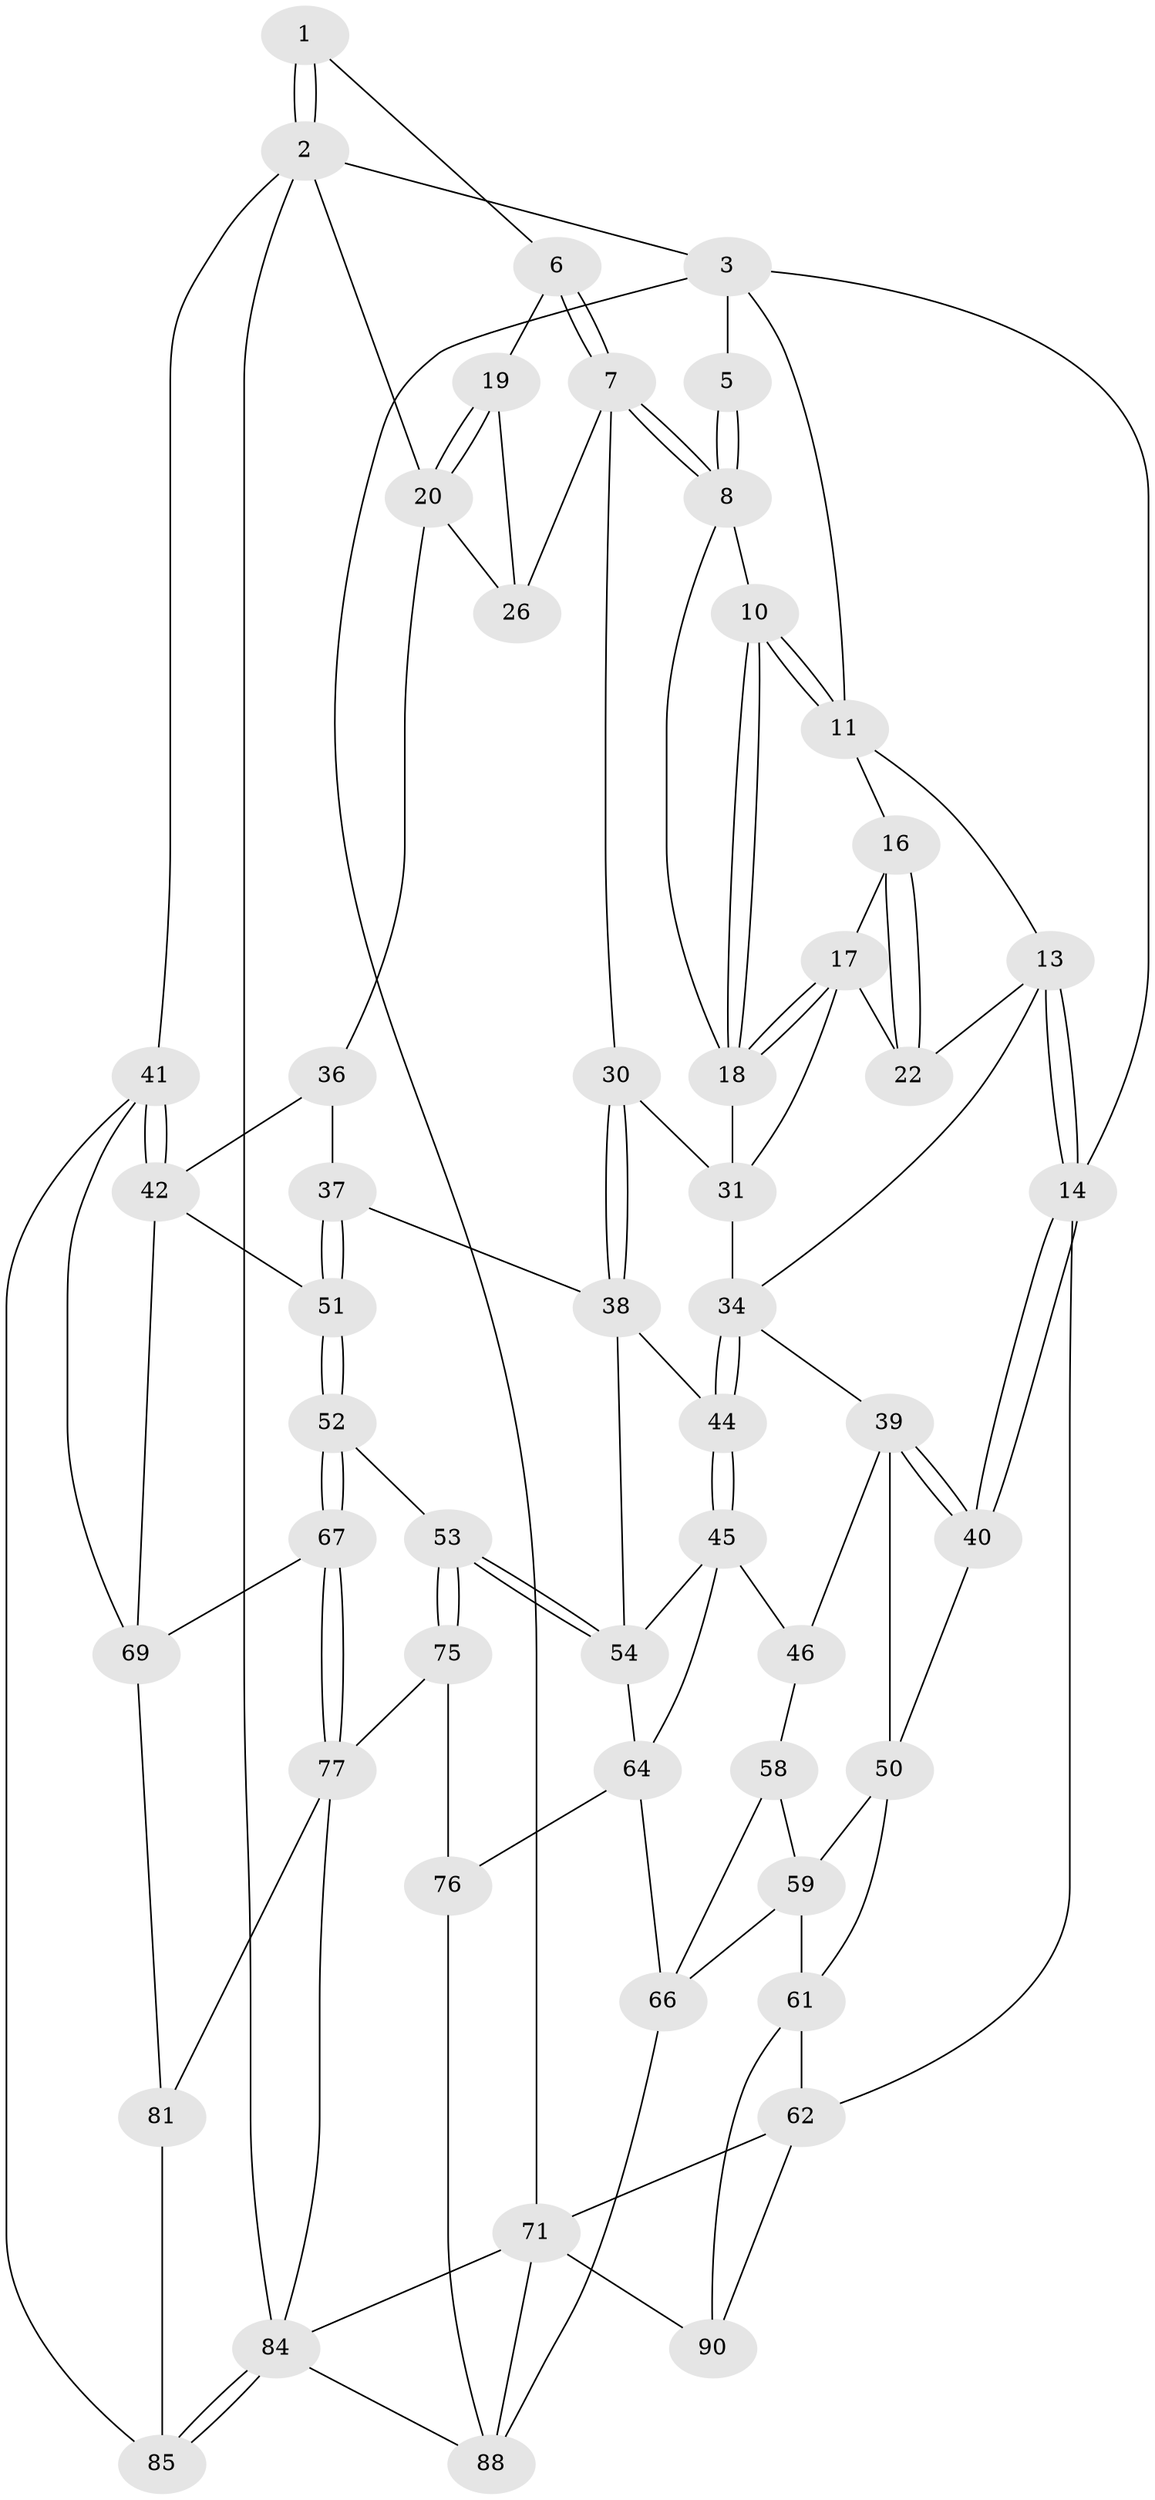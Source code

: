 // Generated by graph-tools (version 1.1) at 2025/52/02/27/25 19:52:39]
// undirected, 53 vertices, 118 edges
graph export_dot {
graph [start="1"]
  node [color=gray90,style=filled];
  1 [pos="+0.8630913685125244+0"];
  2 [pos="+1+0",super="+21"];
  3 [pos="+0+0",super="+4"];
  5 [pos="+0.6431488755576632+0"];
  6 [pos="+0.8632993059312896+0.1050069569507003"];
  7 [pos="+0.6479154507546866+0.17114369217878375",super="+27"];
  8 [pos="+0.6046644133485701+0.05013387230690456",super="+9"];
  10 [pos="+0.3918282770981491+0.10060956494121398"];
  11 [pos="+0.10821567642648895+0",super="+12"];
  13 [pos="+0.13013227977302164+0.09072937137045245",super="+23"];
  14 [pos="+0+0.35972343185875355",super="+15"];
  16 [pos="+0.2353509861164157+0.13819929471502945"];
  17 [pos="+0.3542456436634281+0.17914935025159295",super="+33"];
  18 [pos="+0.3774898604579698+0.14134209216649082",super="+24"];
  19 [pos="+0.8755110026262368+0.11612848893391112",super="+25"];
  20 [pos="+1+0.18724580307019928",super="+28"];
  22 [pos="+0.22566266469650634+0.22498869399170252"];
  26 [pos="+0.7094048232222254+0.19963404343199773",super="+29"];
  30 [pos="+0.6136100894149344+0.2877046642682921"];
  31 [pos="+0.5865923921969564+0.29009106159040327",super="+32"];
  34 [pos="+0.32027291197225893+0.4177966481591045",super="+35"];
  36 [pos="+0.8685731912923201+0.37690235667991484"];
  37 [pos="+0.6712887709219802+0.3847816914476454"];
  38 [pos="+0.6504025197240931+0.3591861264268549",super="+49"];
  39 [pos="+0.1201890822590225+0.33142828040295735",super="+48"];
  40 [pos="+0+0.363233592318841"];
  41 [pos="+1+0.5478282325236461",super="+83"];
  42 [pos="+0.9859532260406818+0.54096961814908",super="+43"];
  44 [pos="+0.32086631695902007+0.424053611102609"];
  45 [pos="+0.2994586100818877+0.4791918400936371",super="+57"];
  46 [pos="+0.2877930661255002+0.4949365451263077",super="+47"];
  50 [pos="+0.07677322232972889+0.5213484271464156",super="+60"];
  51 [pos="+0.6712940807661975+0.5950127322756463",super="+56"];
  52 [pos="+0.6648076317521651+0.6050007596851087"];
  53 [pos="+0.624372341242125+0.6284457609586079"];
  54 [pos="+0.5295450586217028+0.5885503076323605",super="+55"];
  58 [pos="+0.15671896005742536+0.624993584059432",super="+63"];
  59 [pos="+0.12446948261039076+0.6317993488322199",super="+72"];
  61 [pos="+0+0.6713253451563019",super="+73"];
  62 [pos="+0+0.6484877029608241",super="+70"];
  64 [pos="+0.3899696205633415+0.6820469175387092",super="+65"];
  66 [pos="+0.32914858631999255+0.7733347822116247",super="+74"];
  67 [pos="+0.7840420761462171+0.7485093467823958",super="+68"];
  69 [pos="+0.916251156409814+0.7367497366351233",super="+80"];
  71 [pos="+0+1",super="+91"];
  75 [pos="+0.6101400837724981+0.6595081675767933",super="+79"];
  76 [pos="+0.4221004539066074+0.7898939921883027",super="+87"];
  77 [pos="+0.825857838488859+0.8418054126365309",super="+78"];
  81 [pos="+0.9055860348581375+0.7884992695853679",super="+82"];
  84 [pos="+1+1",super="+92"];
  85 [pos="+1+1",super="+86"];
  88 [pos="+0.5695776767589613+1",super="+89"];
  90 [pos="+0.03756022285868315+0.8663336769404772"];
  1 -- 2;
  1 -- 2;
  1 -- 6;
  2 -- 3;
  2 -- 84;
  2 -- 41;
  2 -- 20;
  3 -- 71;
  3 -- 14;
  3 -- 11;
  3 -- 5;
  5 -- 8;
  5 -- 8;
  6 -- 7;
  6 -- 7;
  6 -- 19;
  7 -- 8;
  7 -- 8;
  7 -- 26;
  7 -- 30;
  8 -- 10;
  8 -- 18;
  10 -- 11;
  10 -- 11;
  10 -- 18;
  10 -- 18;
  11 -- 16;
  11 -- 13;
  13 -- 14;
  13 -- 14;
  13 -- 22;
  13 -- 34;
  14 -- 40;
  14 -- 40;
  14 -- 62;
  16 -- 17;
  16 -- 22;
  16 -- 22;
  17 -- 18;
  17 -- 18;
  17 -- 22;
  17 -- 31;
  18 -- 31;
  19 -- 20;
  19 -- 20;
  19 -- 26 [weight=2];
  20 -- 36;
  20 -- 26;
  30 -- 31;
  30 -- 38;
  30 -- 38;
  31 -- 34;
  34 -- 44;
  34 -- 44;
  34 -- 39;
  36 -- 37;
  36 -- 42;
  37 -- 38;
  37 -- 51;
  37 -- 51;
  38 -- 44;
  38 -- 54;
  39 -- 40;
  39 -- 40;
  39 -- 50;
  39 -- 46;
  40 -- 50;
  41 -- 42;
  41 -- 42;
  41 -- 69;
  41 -- 85;
  42 -- 69;
  42 -- 51;
  44 -- 45;
  44 -- 45;
  45 -- 46;
  45 -- 64;
  45 -- 54;
  46 -- 58 [weight=2];
  50 -- 59;
  50 -- 61;
  51 -- 52;
  51 -- 52;
  52 -- 53;
  52 -- 67;
  52 -- 67;
  53 -- 54;
  53 -- 54;
  53 -- 75;
  53 -- 75;
  54 -- 64;
  58 -- 59;
  58 -- 66;
  59 -- 61;
  59 -- 66;
  61 -- 62;
  61 -- 90;
  62 -- 90;
  62 -- 71;
  64 -- 66;
  64 -- 76;
  66 -- 88;
  67 -- 77;
  67 -- 77;
  67 -- 69;
  69 -- 81;
  71 -- 84;
  71 -- 88;
  71 -- 90;
  75 -- 76 [weight=2];
  75 -- 77;
  76 -- 88;
  77 -- 81;
  77 -- 84;
  81 -- 85 [weight=2];
  84 -- 85;
  84 -- 85;
  84 -- 88;
}
